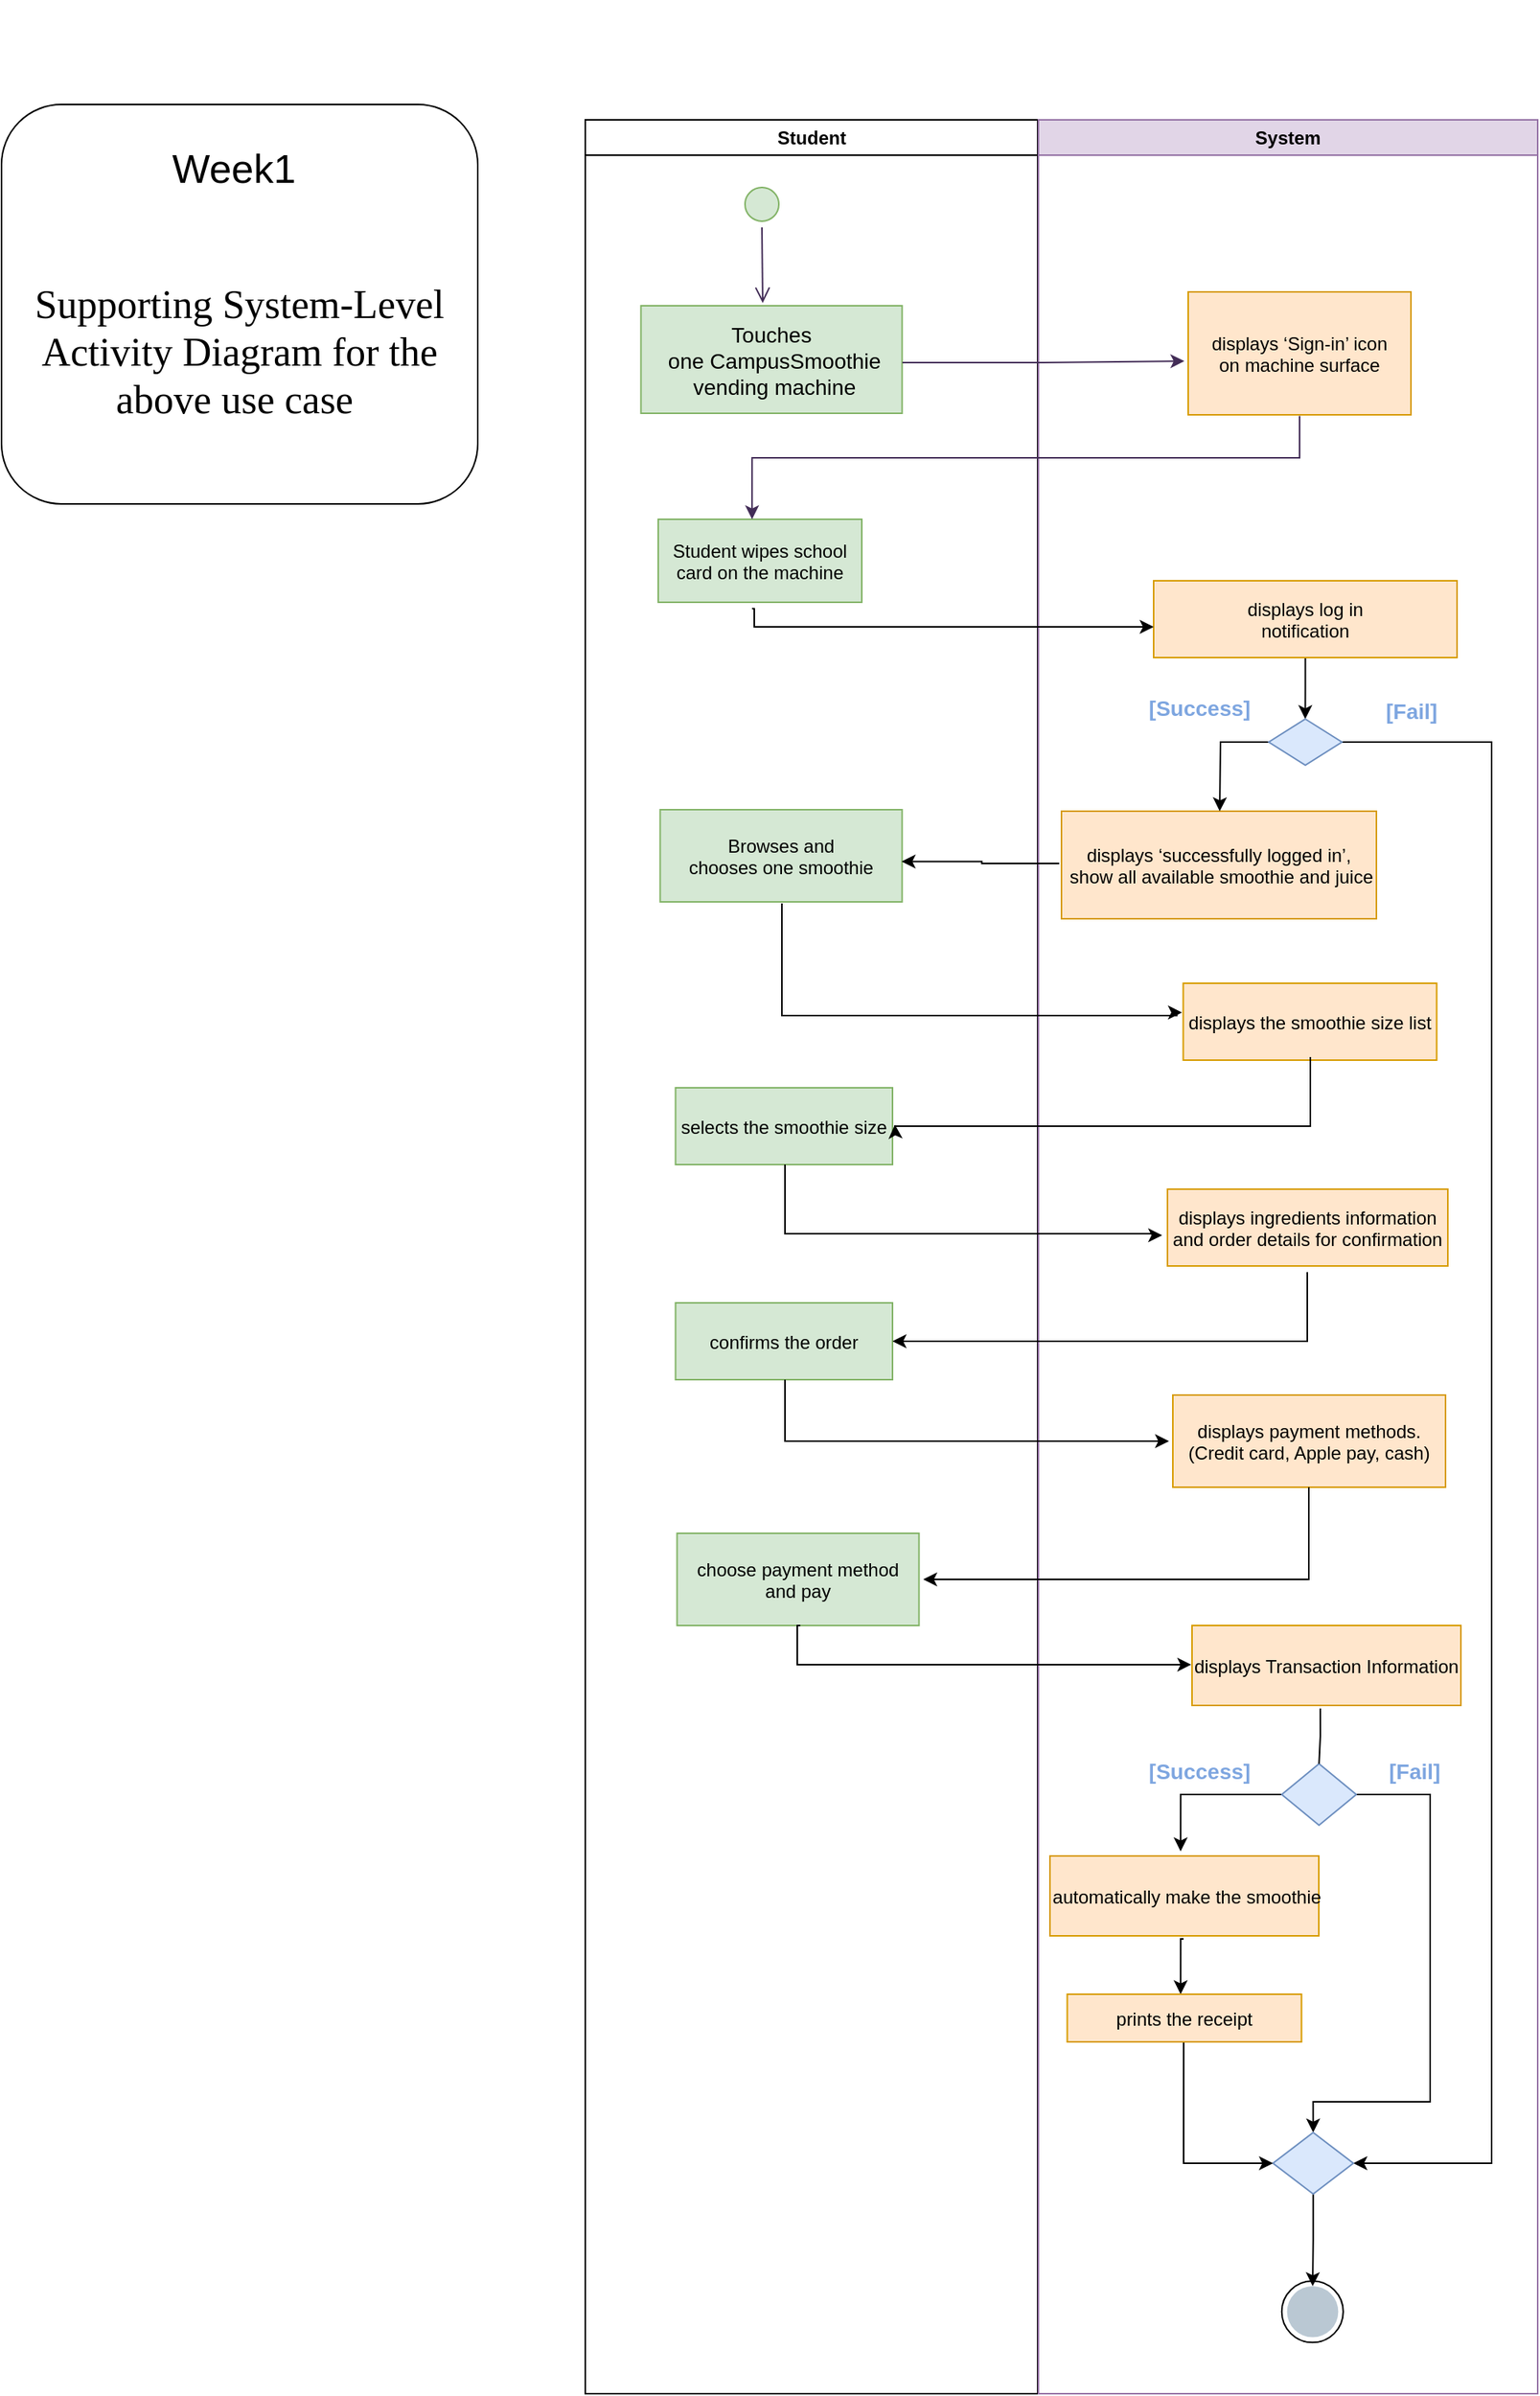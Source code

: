 <mxfile version="20.6.2" type="github">
  <diagram name="Page-1" id="e7e014a7-5840-1c2e-5031-d8a46d1fe8dd">
    <mxGraphModel dx="4953" dy="2802" grid="1" gridSize="10" guides="1" tooltips="1" connect="1" arrows="1" fold="1" page="1" pageScale="1" pageWidth="1169" pageHeight="826" background="none" math="0" shadow="0">
      <root>
        <mxCell id="0" />
        <mxCell id="1" parent="0" />
        <mxCell id="2" value="Student" style="swimlane;whiteSpace=wrap" parent="1" vertex="1">
          <mxGeometry x="150" y="30" width="294.5" height="1480" as="geometry" />
        </mxCell>
        <mxCell id="5" value="" style="ellipse;shape=startState;fillColor=#d5e8d4;strokeColor=#82b366;" parent="2" vertex="1">
          <mxGeometry x="100" y="40" width="30" height="30" as="geometry" />
        </mxCell>
        <mxCell id="6" value="" style="edgeStyle=elbowEdgeStyle;elbow=horizontal;verticalAlign=bottom;endArrow=open;endSize=8;strokeColor=#432D57;endFill=1;rounded=0;fillColor=#76608a;entryX=0.469;entryY=-0.025;entryDx=0;entryDy=0;entryPerimeter=0;exitX=0.5;exitY=1;exitDx=0;exitDy=0;" parent="2" source="5" target="7" edge="1">
          <mxGeometry x="100" y="40" as="geometry">
            <mxPoint x="115" y="110" as="targetPoint" />
            <mxPoint x="116" y="71" as="sourcePoint" />
          </mxGeometry>
        </mxCell>
        <mxCell id="7" value="Touches&#xa; one CampusSmoothie&#xa; vending machine" style="fontSize=14;fillColor=#d5e8d4;strokeColor=#82b366;" parent="2" vertex="1">
          <mxGeometry x="36.25" y="121" width="170" height="70" as="geometry" />
        </mxCell>
        <mxCell id="8" value="Student wipes school &#xa;card on the machine" style="fillColor=#d5e8d4;strokeColor=#82b366;" parent="2" vertex="1">
          <mxGeometry x="47.5" y="260" width="132.5" height="54" as="geometry" />
        </mxCell>
        <mxCell id="NFI_XA80HCKZxINet4bH-46" value="Browses and &#xa;chooses one smoothie" style="fillColor=#d5e8d4;strokeColor=#82b366;" parent="2" vertex="1">
          <mxGeometry x="48.75" y="449" width="157.5" height="60" as="geometry" />
        </mxCell>
        <mxCell id="NFI_XA80HCKZxINet4bH-48" value="choose payment method &#xa;and pay" style="fillColor=#d5e8d4;strokeColor=#82b366;" parent="2" vertex="1">
          <mxGeometry x="59.75" y="920" width="157.5" height="60" as="geometry" />
        </mxCell>
        <mxCell id="NFI_XA80HCKZxINet4bH-132" value="selects the smoothie size" style="fillColor=#d5e8d4;strokeColor=#82b366;" parent="2" vertex="1">
          <mxGeometry x="58.75" y="630" width="141.25" height="50" as="geometry" />
        </mxCell>
        <mxCell id="NFI_XA80HCKZxINet4bH-136" value="confirms the order" style="fillColor=#d5e8d4;strokeColor=#82b366;" parent="2" vertex="1">
          <mxGeometry x="58.75" y="770" width="141.25" height="50" as="geometry" />
        </mxCell>
        <mxCell id="3" value="System" style="swimlane;whiteSpace=wrap;fillColor=#e1d5e7;strokeColor=#9673a6;" parent="1" vertex="1">
          <mxGeometry x="445" y="30" width="325" height="1480" as="geometry" />
        </mxCell>
        <mxCell id="15" value="displays ‘Sign-in’ icon &#xa;on machine surface" style="fillColor=#ffe6cc;strokeColor=#d79b00;" parent="3" vertex="1">
          <mxGeometry x="97.5" y="112" width="145" height="80" as="geometry" />
        </mxCell>
        <mxCell id="NFI_XA80HCKZxINet4bH-95" value="" style="edgeStyle=orthogonalEdgeStyle;rounded=0;orthogonalLoop=1;jettySize=auto;html=1;fontSize=14;" parent="3" source="NFI_XA80HCKZxINet4bH-52" target="21" edge="1">
          <mxGeometry relative="1" as="geometry" />
        </mxCell>
        <mxCell id="NFI_XA80HCKZxINet4bH-52" value="displays log in&#xa;notification" style="fillColor=#ffe6cc;strokeColor=#d79b00;" parent="3" vertex="1">
          <mxGeometry x="75" y="300" width="197.5" height="50" as="geometry" />
        </mxCell>
        <mxCell id="NFI_XA80HCKZxINet4bH-53" value="displays payment methods.&#xa;(Credit card, Apple pay, cash)" style="fillColor=#ffe6cc;strokeColor=#d79b00;" parent="3" vertex="1">
          <mxGeometry x="87.5" y="830" width="177.5" height="60" as="geometry" />
        </mxCell>
        <mxCell id="NFI_XA80HCKZxINet4bH-86" style="edgeStyle=orthogonalEdgeStyle;rounded=0;orthogonalLoop=1;jettySize=auto;html=1;fontSize=14;startArrow=none;entryX=0.486;entryY=-0.058;entryDx=0;entryDy=0;entryPerimeter=0;exitX=0;exitY=0.5;exitDx=0;exitDy=0;" parent="3" source="NFI_XA80HCKZxINet4bH-87" target="NFI_XA80HCKZxINet4bH-56" edge="1">
          <mxGeometry relative="1" as="geometry">
            <mxPoint x="114.7" y="1130" as="targetPoint" />
          </mxGeometry>
        </mxCell>
        <mxCell id="NFI_XA80HCKZxINet4bH-55" value="displays Transaction Information" style="fillColor=#ffe6cc;strokeColor=#d79b00;" parent="3" vertex="1">
          <mxGeometry x="100" y="980" width="175" height="52" as="geometry" />
        </mxCell>
        <mxCell id="NFI_XA80HCKZxINet4bH-144" value="" style="edgeStyle=orthogonalEdgeStyle;rounded=0;orthogonalLoop=1;jettySize=auto;html=1;fontSize=14;fontColor=#7EA6E0;exitX=0.497;exitY=1.038;exitDx=0;exitDy=0;exitPerimeter=0;entryX=0.484;entryY=0;entryDx=0;entryDy=0;entryPerimeter=0;" parent="3" source="NFI_XA80HCKZxINet4bH-56" target="NFI_XA80HCKZxINet4bH-143" edge="1">
          <mxGeometry relative="1" as="geometry" />
        </mxCell>
        <mxCell id="NFI_XA80HCKZxINet4bH-56" value=" automatically make the smoothie" style="fillColor=#ffe6cc;strokeColor=#d79b00;" parent="3" vertex="1">
          <mxGeometry x="7.5" y="1130" width="175" height="52" as="geometry" />
        </mxCell>
        <mxCell id="NFI_XA80HCKZxINet4bH-116" style="edgeStyle=orthogonalEdgeStyle;rounded=0;orthogonalLoop=1;jettySize=auto;html=1;exitX=1;exitY=0.5;exitDx=0;exitDy=0;entryX=0.5;entryY=0;entryDx=0;entryDy=0;fontSize=14;fontColor=#7EA6E0;" parent="3" source="NFI_XA80HCKZxINet4bH-87" target="NFI_XA80HCKZxINet4bH-108" edge="1">
          <mxGeometry relative="1" as="geometry">
            <Array as="points">
              <mxPoint x="255" y="1090" />
              <mxPoint x="255" y="1290" />
              <mxPoint x="179" y="1290" />
            </Array>
          </mxGeometry>
        </mxCell>
        <mxCell id="NFI_XA80HCKZxINet4bH-87" value="" style="rhombus;fillColor=#dae8fc;strokeColor=#6c8ebf;" parent="3" vertex="1">
          <mxGeometry x="158.4" y="1070" width="48.5" height="40" as="geometry" />
        </mxCell>
        <mxCell id="NFI_XA80HCKZxINet4bH-88" value="" style="edgeStyle=orthogonalEdgeStyle;rounded=0;orthogonalLoop=1;jettySize=auto;html=1;fontSize=14;endArrow=none;exitX=0.477;exitY=1.038;exitDx=0;exitDy=0;exitPerimeter=0;" parent="3" source="NFI_XA80HCKZxINet4bH-55" target="NFI_XA80HCKZxINet4bH-87" edge="1">
          <mxGeometry relative="1" as="geometry">
            <mxPoint x="178" y="980" as="sourcePoint" />
            <mxPoint x="622.5" y="1140" as="targetPoint" />
          </mxGeometry>
        </mxCell>
        <mxCell id="NFI_XA80HCKZxINet4bH-91" value="" style="ellipse;whiteSpace=wrap;html=1;aspect=fixed;fontSize=14;strokeColor=default;movable=1;resizable=1;rotatable=1;deletable=1;editable=1;connectable=1;" parent="3" vertex="1">
          <mxGeometry x="158.4" y="1406.65" width="40" height="40" as="geometry" />
        </mxCell>
        <mxCell id="NFI_XA80HCKZxINet4bH-93" value="displays ‘successfully logged in’,&#xa; show all available smoothie and juice" style="fillColor=#ffe6cc;strokeColor=#d79b00;" parent="3" vertex="1">
          <mxGeometry x="15" y="450" width="205" height="70" as="geometry" />
        </mxCell>
        <mxCell id="NFI_XA80HCKZxINet4bH-118" style="edgeStyle=orthogonalEdgeStyle;rounded=0;orthogonalLoop=1;jettySize=auto;html=1;exitX=0;exitY=0.5;exitDx=0;exitDy=0;fontSize=14;fontColor=#7EA6E0;" parent="3" source="21" edge="1">
          <mxGeometry relative="1" as="geometry">
            <mxPoint x="118" y="450" as="targetPoint" />
          </mxGeometry>
        </mxCell>
        <mxCell id="NFI_XA80HCKZxINet4bH-141" style="edgeStyle=orthogonalEdgeStyle;rounded=0;orthogonalLoop=1;jettySize=auto;html=1;exitX=1;exitY=0.5;exitDx=0;exitDy=0;entryX=1;entryY=0.5;entryDx=0;entryDy=0;fontSize=14;fontColor=#7EA6E0;" parent="3" source="21" target="NFI_XA80HCKZxINet4bH-108" edge="1">
          <mxGeometry relative="1" as="geometry">
            <Array as="points">
              <mxPoint x="295" y="405" />
              <mxPoint x="295" y="1330" />
            </Array>
          </mxGeometry>
        </mxCell>
        <mxCell id="21" value="" style="rhombus;fillColor=#dae8fc;strokeColor=#6c8ebf;" parent="3" vertex="1">
          <mxGeometry x="149.93" y="390" width="47.63" height="30" as="geometry" />
        </mxCell>
        <mxCell id="NFI_XA80HCKZxINet4bH-98" value="&lt;b&gt;&lt;font color=&quot;#7ea6e0&quot;&gt;[Success]&lt;/font&gt;&lt;/b&gt;" style="text;html=1;strokeColor=none;fillColor=none;align=center;verticalAlign=middle;whiteSpace=wrap;rounded=0;fontSize=14;" parent="3" vertex="1">
          <mxGeometry x="75" y="368" width="60" height="30" as="geometry" />
        </mxCell>
        <mxCell id="NFI_XA80HCKZxINet4bH-99" value="&lt;b&gt;&lt;font color=&quot;#7ea6e0&quot;&gt;[Fail]&lt;/font&gt;&lt;/b&gt;" style="text;html=1;strokeColor=none;fillColor=none;align=center;verticalAlign=middle;whiteSpace=wrap;rounded=0;fontSize=14;" parent="3" vertex="1">
          <mxGeometry x="212.5" y="370" width="60" height="30" as="geometry" />
        </mxCell>
        <mxCell id="NFI_XA80HCKZxINet4bH-106" value="&lt;b&gt;&lt;font color=&quot;#7ea6e0&quot;&gt;[Success]&lt;/font&gt;&lt;/b&gt;" style="text;html=1;strokeColor=none;fillColor=none;align=center;verticalAlign=middle;whiteSpace=wrap;rounded=0;fontSize=14;" parent="3" vertex="1">
          <mxGeometry x="75" y="1060" width="60" height="30" as="geometry" />
        </mxCell>
        <mxCell id="NFI_XA80HCKZxINet4bH-110" value="" style="edgeStyle=orthogonalEdgeStyle;rounded=0;orthogonalLoop=1;jettySize=auto;html=1;fontSize=14;fontColor=#7EA6E0;entryX=0.5;entryY=0;entryDx=0;entryDy=0;" parent="3" source="NFI_XA80HCKZxINet4bH-108" target="NFI_XA80HCKZxINet4bH-120" edge="1">
          <mxGeometry relative="1" as="geometry">
            <mxPoint x="178" y="1370" as="targetPoint" />
          </mxGeometry>
        </mxCell>
        <mxCell id="NFI_XA80HCKZxINet4bH-108" value="" style="rhombus;fillColor=#dae8fc;strokeColor=#6c8ebf;" parent="3" vertex="1">
          <mxGeometry x="152.68" y="1310" width="52.32" height="40" as="geometry" />
        </mxCell>
        <mxCell id="NFI_XA80HCKZxINet4bH-107" value="&lt;b&gt;&lt;font color=&quot;#7ea6e0&quot;&gt;[Fail]&lt;/font&gt;&lt;/b&gt;" style="text;html=1;strokeColor=none;fillColor=none;align=center;verticalAlign=middle;whiteSpace=wrap;rounded=0;fontSize=14;rotation=0;" parent="3" vertex="1">
          <mxGeometry x="215" y="1060" width="60" height="30" as="geometry" />
        </mxCell>
        <mxCell id="NFI_XA80HCKZxINet4bH-120" value="" style="ellipse;whiteSpace=wrap;html=1;aspect=fixed;fontSize=14;strokeColor=none;fillColor=#bac8d3;movable=1;resizable=1;rotatable=1;deletable=1;editable=1;connectable=1;" parent="3" vertex="1">
          <mxGeometry x="161.85" y="1410" width="33.31" height="33.31" as="geometry" />
        </mxCell>
        <mxCell id="NFI_XA80HCKZxINet4bH-129" value="displays the smoothie size list" style="fillColor=#ffe6cc;strokeColor=#d79b00;" parent="3" vertex="1">
          <mxGeometry x="94.25" y="562" width="165" height="50" as="geometry" />
        </mxCell>
        <mxCell id="NFI_XA80HCKZxINet4bH-134" value="displays ingredients information &#xa;and order details for confirmation" style="fillColor=#ffe6cc;strokeColor=#d79b00;" parent="3" vertex="1">
          <mxGeometry x="84" y="696" width="182.5" height="50" as="geometry" />
        </mxCell>
        <mxCell id="NFI_XA80HCKZxINet4bH-145" style="edgeStyle=orthogonalEdgeStyle;rounded=0;orthogonalLoop=1;jettySize=auto;html=1;entryX=0;entryY=0.5;entryDx=0;entryDy=0;fontSize=14;fontColor=#7EA6E0;exitX=0.497;exitY=1;exitDx=0;exitDy=0;exitPerimeter=0;" parent="3" source="NFI_XA80HCKZxINet4bH-143" target="NFI_XA80HCKZxINet4bH-108" edge="1">
          <mxGeometry relative="1" as="geometry" />
        </mxCell>
        <mxCell id="NFI_XA80HCKZxINet4bH-143" value="prints the receipt" style="fillColor=#ffe6cc;strokeColor=#d79b00;" parent="3" vertex="1">
          <mxGeometry x="18.75" y="1220" width="152.5" height="31" as="geometry" />
        </mxCell>
        <mxCell id="NFI_XA80HCKZxINet4bH-44" style="edgeStyle=orthogonalEdgeStyle;rounded=0;orthogonalLoop=1;jettySize=auto;html=1;fontSize=14;fillColor=#76608a;strokeColor=#432D57;exitX=1.001;exitY=0.529;exitDx=0;exitDy=0;exitPerimeter=0;" parent="1" source="7" edge="1">
          <mxGeometry relative="1" as="geometry">
            <mxPoint x="370" y="287" as="sourcePoint" />
            <mxPoint x="540" y="187" as="targetPoint" />
          </mxGeometry>
        </mxCell>
        <mxCell id="NFI_XA80HCKZxINet4bH-71" style="edgeStyle=orthogonalEdgeStyle;rounded=0;orthogonalLoop=1;jettySize=auto;html=1;fontSize=14;exitX=0.461;exitY=1.077;exitDx=0;exitDy=0;exitPerimeter=0;" parent="1" source="8" edge="1">
          <mxGeometry relative="1" as="geometry">
            <mxPoint x="280" y="345" as="sourcePoint" />
            <mxPoint x="520" y="360" as="targetPoint" />
            <Array as="points">
              <mxPoint x="260" y="348" />
              <mxPoint x="260" y="360" />
            </Array>
          </mxGeometry>
        </mxCell>
        <mxCell id="NFI_XA80HCKZxINet4bH-128" value="" style="edgeStyle=orthogonalEdgeStyle;rounded=0;orthogonalLoop=1;jettySize=auto;html=1;fontSize=14;fontColor=#7EA6E0;exitX=-0.007;exitY=0.486;exitDx=0;exitDy=0;exitPerimeter=0;entryX=0.998;entryY=0.562;entryDx=0;entryDy=0;entryPerimeter=0;" parent="1" source="NFI_XA80HCKZxINet4bH-93" target="NFI_XA80HCKZxINet4bH-46" edge="1">
          <mxGeometry relative="1" as="geometry">
            <mxPoint x="360" y="510" as="targetPoint" />
          </mxGeometry>
        </mxCell>
        <mxCell id="NFI_XA80HCKZxINet4bH-130" style="edgeStyle=orthogonalEdgeStyle;rounded=0;orthogonalLoop=1;jettySize=auto;html=1;fontSize=14;fontColor=#7EA6E0;entryX=-0.005;entryY=0.38;entryDx=0;entryDy=0;entryPerimeter=0;" parent="1" target="NFI_XA80HCKZxINet4bH-129" edge="1">
          <mxGeometry relative="1" as="geometry">
            <mxPoint x="278" y="540" as="sourcePoint" />
            <Array as="points">
              <mxPoint x="278" y="613" />
              <mxPoint x="535" y="613" />
              <mxPoint x="535" y="611" />
            </Array>
          </mxGeometry>
        </mxCell>
        <mxCell id="NFI_XA80HCKZxINet4bH-133" style="edgeStyle=orthogonalEdgeStyle;rounded=0;orthogonalLoop=1;jettySize=auto;html=1;fontSize=14;fontColor=#7EA6E0;entryX=1.011;entryY=0.48;entryDx=0;entryDy=0;entryPerimeter=0;" parent="1" target="NFI_XA80HCKZxINet4bH-132" edge="1">
          <mxGeometry relative="1" as="geometry">
            <mxPoint x="622" y="640" as="sourcePoint" />
            <Array as="points">
              <mxPoint x="622" y="685" />
            </Array>
          </mxGeometry>
        </mxCell>
        <mxCell id="NFI_XA80HCKZxINet4bH-135" style="edgeStyle=orthogonalEdgeStyle;rounded=0;orthogonalLoop=1;jettySize=auto;html=1;fontSize=14;fontColor=#7EA6E0;entryX=-0.019;entryY=0.6;entryDx=0;entryDy=0;entryPerimeter=0;" parent="1" target="NFI_XA80HCKZxINet4bH-134" edge="1">
          <mxGeometry relative="1" as="geometry">
            <mxPoint x="280" y="710" as="sourcePoint" />
            <Array as="points">
              <mxPoint x="280" y="755" />
              <mxPoint x="522" y="755" />
            </Array>
          </mxGeometry>
        </mxCell>
        <mxCell id="NFI_XA80HCKZxINet4bH-137" style="edgeStyle=orthogonalEdgeStyle;rounded=0;orthogonalLoop=1;jettySize=auto;html=1;fontSize=14;fontColor=#7EA6E0;" parent="1" edge="1">
          <mxGeometry relative="1" as="geometry">
            <mxPoint x="620" y="780" as="sourcePoint" />
            <mxPoint x="350" y="825" as="targetPoint" />
            <Array as="points">
              <mxPoint x="620" y="825" />
            </Array>
          </mxGeometry>
        </mxCell>
        <mxCell id="NFI_XA80HCKZxINet4bH-138" style="edgeStyle=orthogonalEdgeStyle;rounded=0;orthogonalLoop=1;jettySize=auto;html=1;fontSize=14;fontColor=#7EA6E0;" parent="1" edge="1">
          <mxGeometry relative="1" as="geometry">
            <mxPoint x="280" y="850" as="sourcePoint" />
            <mxPoint x="530" y="890" as="targetPoint" />
            <Array as="points">
              <mxPoint x="280" y="890" />
            </Array>
          </mxGeometry>
        </mxCell>
        <mxCell id="NFI_XA80HCKZxINet4bH-139" style="edgeStyle=orthogonalEdgeStyle;rounded=0;orthogonalLoop=1;jettySize=auto;html=1;fontSize=14;fontColor=#7EA6E0;" parent="1" edge="1">
          <mxGeometry relative="1" as="geometry">
            <mxPoint x="621" y="920" as="sourcePoint" />
            <mxPoint x="370" y="980" as="targetPoint" />
            <Array as="points">
              <mxPoint x="621" y="980" />
            </Array>
          </mxGeometry>
        </mxCell>
        <mxCell id="NFI_XA80HCKZxINet4bH-140" style="edgeStyle=orthogonalEdgeStyle;rounded=0;orthogonalLoop=1;jettySize=auto;html=1;fontSize=14;fontColor=#7EA6E0;entryX=-0.003;entryY=0.49;entryDx=0;entryDy=0;entryPerimeter=0;" parent="1" target="NFI_XA80HCKZxINet4bH-55" edge="1">
          <mxGeometry relative="1" as="geometry">
            <mxPoint x="290" y="1010" as="sourcePoint" />
            <mxPoint x="530" y="1036" as="targetPoint" />
            <Array as="points">
              <mxPoint x="288" y="1010" />
              <mxPoint x="288" y="1036" />
            </Array>
          </mxGeometry>
        </mxCell>
        <mxCell id="NFI_XA80HCKZxINet4bH-57" style="edgeStyle=orthogonalEdgeStyle;rounded=0;orthogonalLoop=1;jettySize=auto;html=1;fontSize=14;exitX=0.5;exitY=1.009;exitDx=0;exitDy=0;exitPerimeter=0;fillColor=#76608a;strokeColor=#432D57;entryX=0.461;entryY=0;entryDx=0;entryDy=0;entryPerimeter=0;" parent="1" source="15" target="8" edge="1">
          <mxGeometry relative="1" as="geometry">
            <mxPoint x="280" y="280" as="targetPoint" />
            <Array as="points">
              <mxPoint x="615" y="250" />
              <mxPoint x="259" y="250" />
            </Array>
          </mxGeometry>
        </mxCell>
        <mxCell id="QwAS9ioG2SKoSrf6AfmC-21" value="&lt;font style=&quot;font-size: 26px;&quot;&gt;&lt;br&gt;		&lt;br&gt;	&lt;br&gt;	Week1&amp;nbsp;&lt;br&gt;		&lt;/font&gt;&lt;div style=&quot;font-size: 26px;&quot; title=&quot;Page 6&quot; class=&quot;page&quot;&gt;&lt;div style=&quot;&quot; class=&quot;layoutArea&quot;&gt;&lt;div class=&quot;column&quot;&gt;&lt;font style=&quot;font-size: 26px;&quot;&gt;&lt;br&gt;					&lt;/font&gt;&lt;p&gt;&lt;span style=&quot;font-family: Calibri;&quot;&gt;&lt;font style=&quot;font-size: 26px;&quot;&gt;Supporting System-Level Activity Diagram for the above use case&amp;nbsp;&lt;/font&gt;&lt;/span&gt;&lt;/p&gt;&lt;font style=&quot;font-size: 26px;&quot;&gt;&lt;br&gt;				&lt;/font&gt;&lt;/div&gt;&lt;font style=&quot;font-size: 26px;&quot;&gt;&lt;br&gt;			&lt;/font&gt;&lt;/div&gt;&lt;br&gt;		&lt;/div&gt;" style="rounded=1;whiteSpace=wrap;html=1;" vertex="1" parent="1">
          <mxGeometry x="-230" y="20" width="310" height="260" as="geometry" />
        </mxCell>
      </root>
    </mxGraphModel>
  </diagram>
</mxfile>
